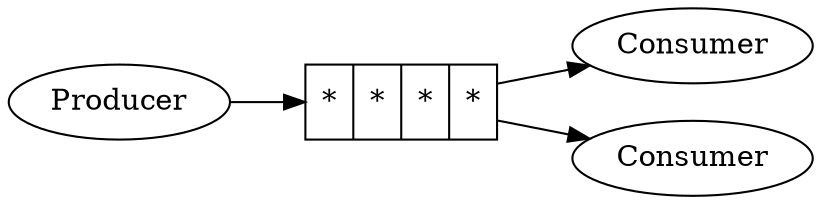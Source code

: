 

    digraph
    {
        rankdir=LR

        Queue [shape="record", label="{* | * | * | *}"]

        Consumer0 [label="Consumer"]
        Consumer1 [label="Consumer"]

        Producer -> Queue
        Queue -> Consumer0
        Queue -> Consumer1
    }
    

